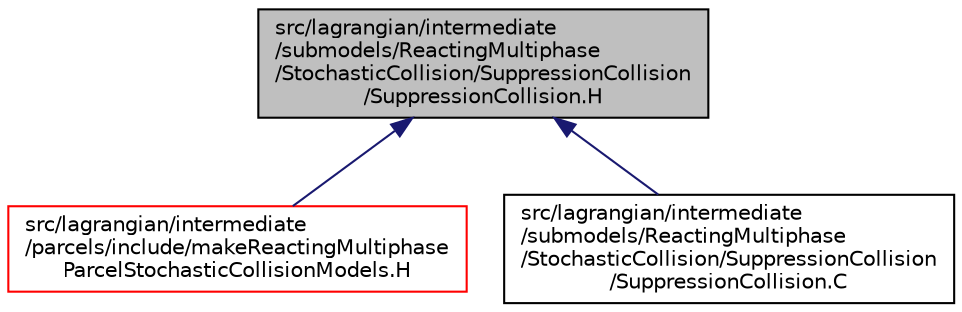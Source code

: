 digraph "src/lagrangian/intermediate/submodels/ReactingMultiphase/StochasticCollision/SuppressionCollision/SuppressionCollision.H"
{
  bgcolor="transparent";
  edge [fontname="Helvetica",fontsize="10",labelfontname="Helvetica",labelfontsize="10"];
  node [fontname="Helvetica",fontsize="10",shape=record];
  Node100 [label="src/lagrangian/intermediate\l/submodels/ReactingMultiphase\l/StochasticCollision/SuppressionCollision\l/SuppressionCollision.H",height=0.2,width=0.4,color="black", fillcolor="grey75", style="filled", fontcolor="black"];
  Node100 -> Node101 [dir="back",color="midnightblue",fontsize="10",style="solid",fontname="Helvetica"];
  Node101 [label="src/lagrangian/intermediate\l/parcels/include/makeReactingMultiphase\lParcelStochasticCollisionModels.H",height=0.2,width=0.4,color="red",URL="$a06047.html"];
  Node100 -> Node103 [dir="back",color="midnightblue",fontsize="10",style="solid",fontname="Helvetica"];
  Node103 [label="src/lagrangian/intermediate\l/submodels/ReactingMultiphase\l/StochasticCollision/SuppressionCollision\l/SuppressionCollision.C",height=0.2,width=0.4,color="black",URL="$a06977.html"];
}
